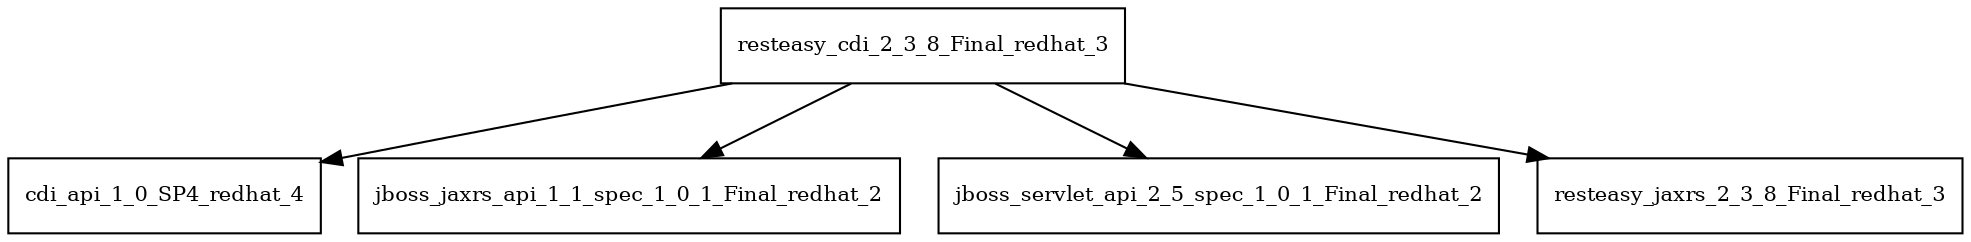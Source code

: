 digraph resteasy_cdi_2_3_8_Final_redhat_3_dependencies {
  node [shape = box, fontsize=10.0];
  resteasy_cdi_2_3_8_Final_redhat_3 -> cdi_api_1_0_SP4_redhat_4;
  resteasy_cdi_2_3_8_Final_redhat_3 -> jboss_jaxrs_api_1_1_spec_1_0_1_Final_redhat_2;
  resteasy_cdi_2_3_8_Final_redhat_3 -> jboss_servlet_api_2_5_spec_1_0_1_Final_redhat_2;
  resteasy_cdi_2_3_8_Final_redhat_3 -> resteasy_jaxrs_2_3_8_Final_redhat_3;
}
